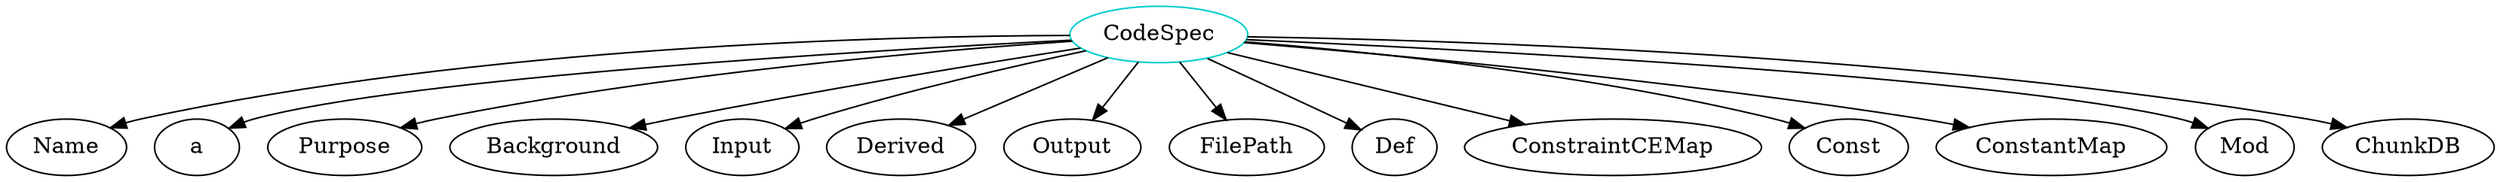 digraph codespec{
CodeSpec	[shape=oval, color=cyan3, label="CodeSpec"];
CodeSpec -> Name;
CodeSpec -> a;
CodeSpec -> Purpose;
CodeSpec -> Background;
CodeSpec -> Input;
CodeSpec -> Derived;
CodeSpec -> Output;
CodeSpec -> FilePath;
CodeSpec -> Def;
CodeSpec -> ConstraintCEMap;
CodeSpec -> Const;
CodeSpec -> ConstantMap;
CodeSpec -> Mod;
CodeSpec -> ChunkDB;
}
